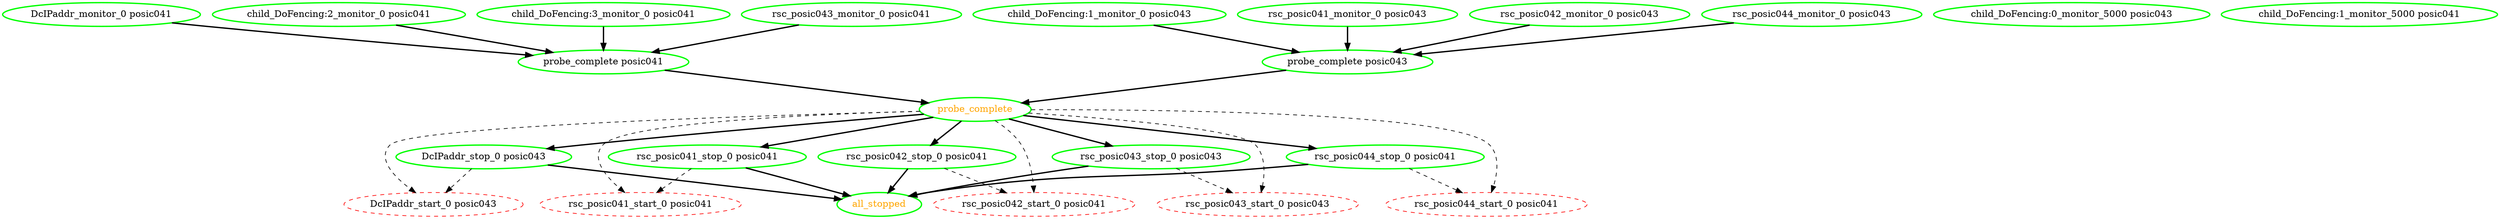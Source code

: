 digraph "g" {
"DcIPaddr_monitor_0 posic041" -> "probe_complete posic041" [ style = bold]
"DcIPaddr_monitor_0 posic041" [ style=bold color="green" fontcolor="black"  ]
"DcIPaddr_start_0 posic043" [ style=dashed color="red" fontcolor="black"  ]
"DcIPaddr_stop_0 posic043" -> "DcIPaddr_start_0 posic043" [ style = dashed]
"DcIPaddr_stop_0 posic043" -> "all_stopped" [ style = bold]
"DcIPaddr_stop_0 posic043" [ style=bold color="green" fontcolor="black"  ]
"all_stopped" [ style=bold color="green" fontcolor="orange"  ]
"child_DoFencing:0_monitor_5000 posic043" [ style=bold color="green" fontcolor="black"  ]
"child_DoFencing:1_monitor_0 posic043" -> "probe_complete posic043" [ style = bold]
"child_DoFencing:1_monitor_0 posic043" [ style=bold color="green" fontcolor="black"  ]
"child_DoFencing:1_monitor_5000 posic041" [ style=bold color="green" fontcolor="black"  ]
"child_DoFencing:2_monitor_0 posic041" -> "probe_complete posic041" [ style = bold]
"child_DoFencing:2_monitor_0 posic041" [ style=bold color="green" fontcolor="black"  ]
"child_DoFencing:3_monitor_0 posic041" -> "probe_complete posic041" [ style = bold]
"child_DoFencing:3_monitor_0 posic041" [ style=bold color="green" fontcolor="black"  ]
"probe_complete posic041" -> "probe_complete" [ style = bold]
"probe_complete posic041" [ style=bold color="green" fontcolor="black"  ]
"probe_complete posic043" -> "probe_complete" [ style = bold]
"probe_complete posic043" [ style=bold color="green" fontcolor="black"  ]
"probe_complete" -> "DcIPaddr_start_0 posic043" [ style = dashed]
"probe_complete" -> "DcIPaddr_stop_0 posic043" [ style = bold]
"probe_complete" -> "rsc_posic041_start_0 posic041" [ style = dashed]
"probe_complete" -> "rsc_posic041_stop_0 posic041" [ style = bold]
"probe_complete" -> "rsc_posic042_start_0 posic041" [ style = dashed]
"probe_complete" -> "rsc_posic042_stop_0 posic041" [ style = bold]
"probe_complete" -> "rsc_posic043_start_0 posic043" [ style = dashed]
"probe_complete" -> "rsc_posic043_stop_0 posic043" [ style = bold]
"probe_complete" -> "rsc_posic044_start_0 posic041" [ style = dashed]
"probe_complete" -> "rsc_posic044_stop_0 posic041" [ style = bold]
"probe_complete" [ style=bold color="green" fontcolor="orange"  ]
"rsc_posic041_monitor_0 posic043" -> "probe_complete posic043" [ style = bold]
"rsc_posic041_monitor_0 posic043" [ style=bold color="green" fontcolor="black"  ]
"rsc_posic041_start_0 posic041" [ style=dashed color="red" fontcolor="black"  ]
"rsc_posic041_stop_0 posic041" -> "all_stopped" [ style = bold]
"rsc_posic041_stop_0 posic041" -> "rsc_posic041_start_0 posic041" [ style = dashed]
"rsc_posic041_stop_0 posic041" [ style=bold color="green" fontcolor="black"  ]
"rsc_posic042_monitor_0 posic043" -> "probe_complete posic043" [ style = bold]
"rsc_posic042_monitor_0 posic043" [ style=bold color="green" fontcolor="black"  ]
"rsc_posic042_start_0 posic041" [ style=dashed color="red" fontcolor="black"  ]
"rsc_posic042_stop_0 posic041" -> "all_stopped" [ style = bold]
"rsc_posic042_stop_0 posic041" -> "rsc_posic042_start_0 posic041" [ style = dashed]
"rsc_posic042_stop_0 posic041" [ style=bold color="green" fontcolor="black"  ]
"rsc_posic043_monitor_0 posic041" -> "probe_complete posic041" [ style = bold]
"rsc_posic043_monitor_0 posic041" [ style=bold color="green" fontcolor="black"  ]
"rsc_posic043_start_0 posic043" [ style=dashed color="red" fontcolor="black"  ]
"rsc_posic043_stop_0 posic043" -> "all_stopped" [ style = bold]
"rsc_posic043_stop_0 posic043" -> "rsc_posic043_start_0 posic043" [ style = dashed]
"rsc_posic043_stop_0 posic043" [ style=bold color="green" fontcolor="black"  ]
"rsc_posic044_monitor_0 posic043" -> "probe_complete posic043" [ style = bold]
"rsc_posic044_monitor_0 posic043" [ style=bold color="green" fontcolor="black"  ]
"rsc_posic044_start_0 posic041" [ style=dashed color="red" fontcolor="black"  ]
"rsc_posic044_stop_0 posic041" -> "all_stopped" [ style = bold]
"rsc_posic044_stop_0 posic041" -> "rsc_posic044_start_0 posic041" [ style = dashed]
"rsc_posic044_stop_0 posic041" [ style=bold color="green" fontcolor="black"  ]
}
